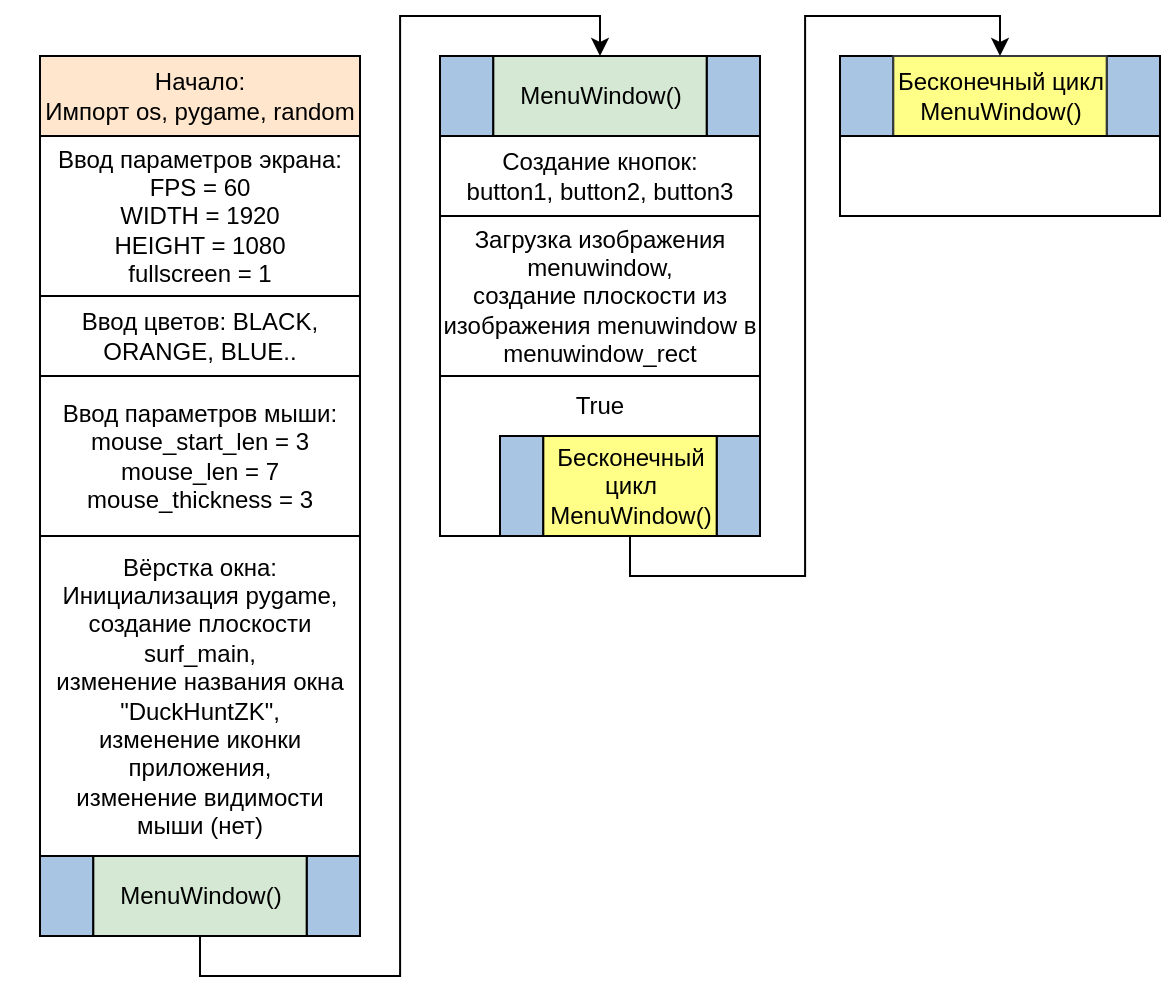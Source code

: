 <mxfile version="12.6.5" type="github">
  <diagram id="prtHgNgQTEPvFCAcTncT" name="Page-1">
    <mxGraphModel dx="703" dy="790" grid="1" gridSize="10" guides="1" tooltips="1" connect="1" arrows="1" fold="1" page="1" pageScale="1" pageWidth="827" pageHeight="1169" math="0" shadow="0">
      <root>
        <mxCell id="0"/>
        <mxCell id="1" parent="0"/>
        <mxCell id="jdtG7Yh1p48Bzpzom1qN-37" value="" style="group" parent="1" vertex="1" connectable="0">
          <mxGeometry x="20" y="20.0" width="120" height="40" as="geometry"/>
        </mxCell>
        <mxCell id="n9Zh9XnR0L69BOQKEp_e-7" value="Ввод параметров экрана: FPS = 60&lt;br&gt;WIDTH = 1920&lt;br&gt;HEIGHT = 1080&lt;br&gt;fullscreen = 1&lt;br&gt;" style="rounded=0;whiteSpace=wrap;html=1;" parent="1" vertex="1">
          <mxGeometry x="40" y="80" width="160" height="80" as="geometry"/>
        </mxCell>
        <mxCell id="n9Zh9XnR0L69BOQKEp_e-13" value="&lt;div style=&quot;white-space: normal&quot;&gt;Ввод цветов: BLACK, ORANGE, BLUE..&lt;/div&gt;" style="rounded=0;whiteSpace=wrap;html=1;" parent="1" vertex="1">
          <mxGeometry x="40" y="160" width="160" height="40" as="geometry"/>
        </mxCell>
        <mxCell id="n9Zh9XnR0L69BOQKEp_e-17" value="&lt;span style=&quot;white-space: normal&quot;&gt;Ввод параметров мыши: mouse_start_len = 3&lt;/span&gt;&lt;br style=&quot;white-space: normal&quot;&gt;&lt;div style=&quot;white-space: normal&quot;&gt;mouse_len = 7&lt;/div&gt;&lt;div style=&quot;white-space: normal&quot;&gt;mouse_thickness = 3&lt;/div&gt;" style="rounded=0;whiteSpace=wrap;html=1;" parent="1" vertex="1">
          <mxGeometry x="40" y="200" width="160" height="80" as="geometry"/>
        </mxCell>
        <mxCell id="n9Zh9XnR0L69BOQKEp_e-27" value="Вёрстка окна:&lt;br&gt;Инициализация pygame,&lt;br&gt;создание плоскости surf_main,&lt;br&gt;изменение названия окна &quot;DuckHuntZK&quot;,&lt;br&gt;изменение иконки приложения,&lt;br&gt;изменение видимости мыши (нет)" style="rounded=0;whiteSpace=wrap;html=1;" parent="1" vertex="1">
          <mxGeometry x="40" y="280" width="160" height="160" as="geometry"/>
        </mxCell>
        <mxCell id="kuAtARL2WekMiC1p0sdf-1" value="Начало:&lt;br&gt;Импорт os, pygame, random" style="rounded=0;whiteSpace=wrap;html=1;fillColor=#ffe6cc;strokeColor=#000000;" vertex="1" parent="1">
          <mxGeometry x="40" y="40" width="160" height="40" as="geometry"/>
        </mxCell>
        <mxCell id="kuAtARL2WekMiC1p0sdf-10" value="" style="group;strokeColor=#000000;fillColor=#FFFFFF;" vertex="1" connectable="0" parent="1">
          <mxGeometry x="40" y="440" width="160" height="40" as="geometry"/>
        </mxCell>
        <mxCell id="kuAtARL2WekMiC1p0sdf-11" value="" style="group" vertex="1" connectable="0" parent="kuAtARL2WekMiC1p0sdf-10">
          <mxGeometry width="160" height="40" as="geometry"/>
        </mxCell>
        <mxCell id="kuAtARL2WekMiC1p0sdf-12" value="" style="group" vertex="1" connectable="0" parent="kuAtARL2WekMiC1p0sdf-11">
          <mxGeometry width="160" height="40" as="geometry"/>
        </mxCell>
        <mxCell id="kuAtARL2WekMiC1p0sdf-13" value="" style="rounded=0;whiteSpace=wrap;html=1;fillColor=#A8C6E3;strokeColor=#000000;fontColor=#ffffff;" vertex="1" parent="kuAtARL2WekMiC1p0sdf-12">
          <mxGeometry x="133.333" width="26.667" height="40" as="geometry"/>
        </mxCell>
        <mxCell id="kuAtARL2WekMiC1p0sdf-14" value="" style="rounded=0;whiteSpace=wrap;html=1;fillColor=#A8C6E3;strokeColor=#000000;fontColor=#ffffff;" vertex="1" parent="kuAtARL2WekMiC1p0sdf-12">
          <mxGeometry width="26.667" height="40" as="geometry"/>
        </mxCell>
        <mxCell id="kuAtARL2WekMiC1p0sdf-15" value="MenuWindow()" style="rounded=0;whiteSpace=wrap;html=1;fillColor=#d5e8d4;strokeColor=#000000;" vertex="1" parent="kuAtARL2WekMiC1p0sdf-12">
          <mxGeometry x="26.667" width="106.667" height="40" as="geometry"/>
        </mxCell>
        <mxCell id="kuAtARL2WekMiC1p0sdf-53" style="edgeStyle=orthogonalEdgeStyle;rounded=0;orthogonalLoop=1;jettySize=auto;html=1;exitX=0.5;exitY=1;exitDx=0;exitDy=0;entryX=0.5;entryY=0;entryDx=0;entryDy=0;" edge="1" parent="1" source="kuAtARL2WekMiC1p0sdf-15" target="kuAtARL2WekMiC1p0sdf-51">
          <mxGeometry relative="1" as="geometry">
            <mxPoint x="280" y="-10" as="targetPoint"/>
          </mxGeometry>
        </mxCell>
        <mxCell id="n9Zh9XnR0L69BOQKEp_e-25" value="Создание кнопок:&lt;br&gt;button1, button2, button3" style="rounded=0;whiteSpace=wrap;html=1;" parent="1" vertex="1">
          <mxGeometry x="240" y="80.0" width="160" height="40.0" as="geometry"/>
        </mxCell>
        <mxCell id="n9Zh9XnR0L69BOQKEp_e-26" value="Загрузка изображения menuwindow,&lt;br&gt;создание плоскости из изображения menuwindow в menuwindow_rect" style="rounded=0;whiteSpace=wrap;html=1;" parent="1" vertex="1">
          <mxGeometry x="240" y="120.0" width="160" height="80.0" as="geometry"/>
        </mxCell>
        <mxCell id="kuAtARL2WekMiC1p0sdf-46" value="" style="group;strokeColor=#000000;fillColor=#FFFFFF;" vertex="1" connectable="0" parent="1">
          <mxGeometry x="240" y="40" width="160" height="40.0" as="geometry"/>
        </mxCell>
        <mxCell id="kuAtARL2WekMiC1p0sdf-47" value="" style="group" vertex="1" connectable="0" parent="kuAtARL2WekMiC1p0sdf-46">
          <mxGeometry width="160" height="40.0" as="geometry"/>
        </mxCell>
        <mxCell id="kuAtARL2WekMiC1p0sdf-48" value="" style="group" vertex="1" connectable="0" parent="kuAtARL2WekMiC1p0sdf-47">
          <mxGeometry width="160" height="40.0" as="geometry"/>
        </mxCell>
        <mxCell id="kuAtARL2WekMiC1p0sdf-49" value="" style="rounded=0;whiteSpace=wrap;html=1;fillColor=#A8C6E3;strokeColor=#000000;fontColor=#ffffff;" vertex="1" parent="kuAtARL2WekMiC1p0sdf-48">
          <mxGeometry x="133.333" width="26.667" height="40.0" as="geometry"/>
        </mxCell>
        <mxCell id="kuAtARL2WekMiC1p0sdf-50" value="" style="rounded=0;whiteSpace=wrap;html=1;fillColor=#A8C6E3;strokeColor=#000000;fontColor=#ffffff;" vertex="1" parent="kuAtARL2WekMiC1p0sdf-48">
          <mxGeometry width="26.667" height="40.0" as="geometry"/>
        </mxCell>
        <mxCell id="kuAtARL2WekMiC1p0sdf-51" value="MenuWindow()" style="rounded=0;whiteSpace=wrap;html=1;fillColor=#d5e8d4;strokeColor=#000000;" vertex="1" parent="kuAtARL2WekMiC1p0sdf-48">
          <mxGeometry x="26.667" width="106.667" height="40.0" as="geometry"/>
        </mxCell>
        <mxCell id="kuAtARL2WekMiC1p0sdf-73" value="" style="group;strokeColor=#000000;fillColor=#FFFFFF;" vertex="1" connectable="0" parent="1">
          <mxGeometry x="240" y="200" width="160" height="80.0" as="geometry"/>
        </mxCell>
        <mxCell id="kuAtARL2WekMiC1p0sdf-74" value="" style="rounded=0;whiteSpace=wrap;html=1;" vertex="1" parent="kuAtARL2WekMiC1p0sdf-73">
          <mxGeometry width="160" height="80" as="geometry"/>
        </mxCell>
        <mxCell id="kuAtARL2WekMiC1p0sdf-75" value="True" style="rounded=0;whiteSpace=wrap;html=1;fillColor=none;strokeColor=none;" vertex="1" parent="kuAtARL2WekMiC1p0sdf-73">
          <mxGeometry width="160" height="30" as="geometry"/>
        </mxCell>
        <mxCell id="kuAtARL2WekMiC1p0sdf-76" value="" style="rounded=0;whiteSpace=wrap;html=1;" vertex="1" parent="kuAtARL2WekMiC1p0sdf-73">
          <mxGeometry x="40" y="40" width="120" height="40" as="geometry"/>
        </mxCell>
        <mxCell id="kuAtARL2WekMiC1p0sdf-77" value="" style="group;strokeColor=#000000;fillColor=#FFFFFF;" vertex="1" connectable="0" parent="kuAtARL2WekMiC1p0sdf-73">
          <mxGeometry x="30" y="30" width="130" height="50" as="geometry"/>
        </mxCell>
        <mxCell id="kuAtARL2WekMiC1p0sdf-78" value="" style="group" vertex="1" connectable="0" parent="kuAtARL2WekMiC1p0sdf-77">
          <mxGeometry width="130" height="50" as="geometry"/>
        </mxCell>
        <mxCell id="kuAtARL2WekMiC1p0sdf-79" value="" style="group" vertex="1" connectable="0" parent="kuAtARL2WekMiC1p0sdf-78">
          <mxGeometry width="130" height="50" as="geometry"/>
        </mxCell>
        <mxCell id="kuAtARL2WekMiC1p0sdf-80" value="" style="rounded=0;whiteSpace=wrap;html=1;fillColor=#A8C6E3;strokeColor=#000000;fontColor=#ffffff;" vertex="1" parent="kuAtARL2WekMiC1p0sdf-79">
          <mxGeometry x="108.333" width="21.667" height="50" as="geometry"/>
        </mxCell>
        <mxCell id="kuAtARL2WekMiC1p0sdf-81" value="" style="rounded=0;whiteSpace=wrap;html=1;fillColor=#A8C6E3;strokeColor=#000000;fontColor=#ffffff;" vertex="1" parent="kuAtARL2WekMiC1p0sdf-79">
          <mxGeometry width="21.667" height="50" as="geometry"/>
        </mxCell>
        <mxCell id="kuAtARL2WekMiC1p0sdf-82" value="Бесконечный цикл MenuWindow()" style="rounded=0;whiteSpace=wrap;html=1;fillColor=#ffff88;strokeColor=#000000;" vertex="1" parent="kuAtARL2WekMiC1p0sdf-79">
          <mxGeometry x="21.667" width="86.667" height="50" as="geometry"/>
        </mxCell>
        <mxCell id="kuAtARL2WekMiC1p0sdf-83" value="" style="group;strokeColor=#000000;fillColor=#FFFFFF;" vertex="1" connectable="0" parent="1">
          <mxGeometry x="440" y="40" width="160" height="40" as="geometry"/>
        </mxCell>
        <mxCell id="kuAtARL2WekMiC1p0sdf-84" value="" style="group" vertex="1" connectable="0" parent="kuAtARL2WekMiC1p0sdf-83">
          <mxGeometry width="160" height="40" as="geometry"/>
        </mxCell>
        <mxCell id="kuAtARL2WekMiC1p0sdf-85" value="" style="group" vertex="1" connectable="0" parent="kuAtARL2WekMiC1p0sdf-84">
          <mxGeometry width="160" height="40" as="geometry"/>
        </mxCell>
        <mxCell id="kuAtARL2WekMiC1p0sdf-86" value="" style="rounded=0;whiteSpace=wrap;html=1;fillColor=#A8C6E3;strokeColor=#000000;fontColor=#ffffff;" vertex="1" parent="kuAtARL2WekMiC1p0sdf-85">
          <mxGeometry x="133.333" width="26.667" height="40" as="geometry"/>
        </mxCell>
        <mxCell id="kuAtARL2WekMiC1p0sdf-87" value="" style="rounded=0;whiteSpace=wrap;html=1;fillColor=#A8C6E3;strokeColor=#000000;fontColor=#ffffff;" vertex="1" parent="kuAtARL2WekMiC1p0sdf-85">
          <mxGeometry width="26.667" height="40" as="geometry"/>
        </mxCell>
        <mxCell id="kuAtARL2WekMiC1p0sdf-88" value="&lt;span style=&quot;white-space: normal&quot;&gt;Бесконечный цикл MenuWindow()&lt;/span&gt;" style="rounded=0;whiteSpace=wrap;html=1;fillColor=#ffff88;strokeColor=#36393d;" vertex="1" parent="kuAtARL2WekMiC1p0sdf-85">
          <mxGeometry x="26.667" width="106.667" height="40" as="geometry"/>
        </mxCell>
        <mxCell id="kuAtARL2WekMiC1p0sdf-91" style="edgeStyle=orthogonalEdgeStyle;rounded=0;orthogonalLoop=1;jettySize=auto;html=1;entryX=0.5;entryY=0;entryDx=0;entryDy=0;exitX=0.5;exitY=1;exitDx=0;exitDy=0;" edge="1" parent="1" source="kuAtARL2WekMiC1p0sdf-82" target="kuAtARL2WekMiC1p0sdf-88">
          <mxGeometry relative="1" as="geometry"/>
        </mxCell>
        <mxCell id="kuAtARL2WekMiC1p0sdf-93" value="" style="rounded=0;whiteSpace=wrap;html=1;strokeColor=#000000;fillColor=#FFFFFF;" vertex="1" parent="1">
          <mxGeometry x="440" y="80" width="160" height="40" as="geometry"/>
        </mxCell>
      </root>
    </mxGraphModel>
  </diagram>
</mxfile>
